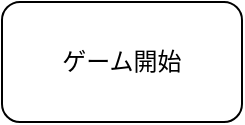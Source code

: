 <mxfile version="21.0.6" type="github">
  <diagram name="ページ1" id="uf4CEK8pUKt36dHwKIQa">
    <mxGraphModel dx="410" dy="451" grid="1" gridSize="10" guides="1" tooltips="1" connect="1" arrows="1" fold="1" page="1" pageScale="1" pageWidth="827" pageHeight="1169" math="0" shadow="0">
      <root>
        <mxCell id="0" />
        <mxCell id="1" parent="0" />
        <mxCell id="a1uq61BZDiTAaxtRskVT-1" value="ゲーム開始" style="rounded=1;whiteSpace=wrap;html=1;" vertex="1" parent="1">
          <mxGeometry x="414" y="90" width="120" height="60" as="geometry" />
        </mxCell>
      </root>
    </mxGraphModel>
  </diagram>
</mxfile>
